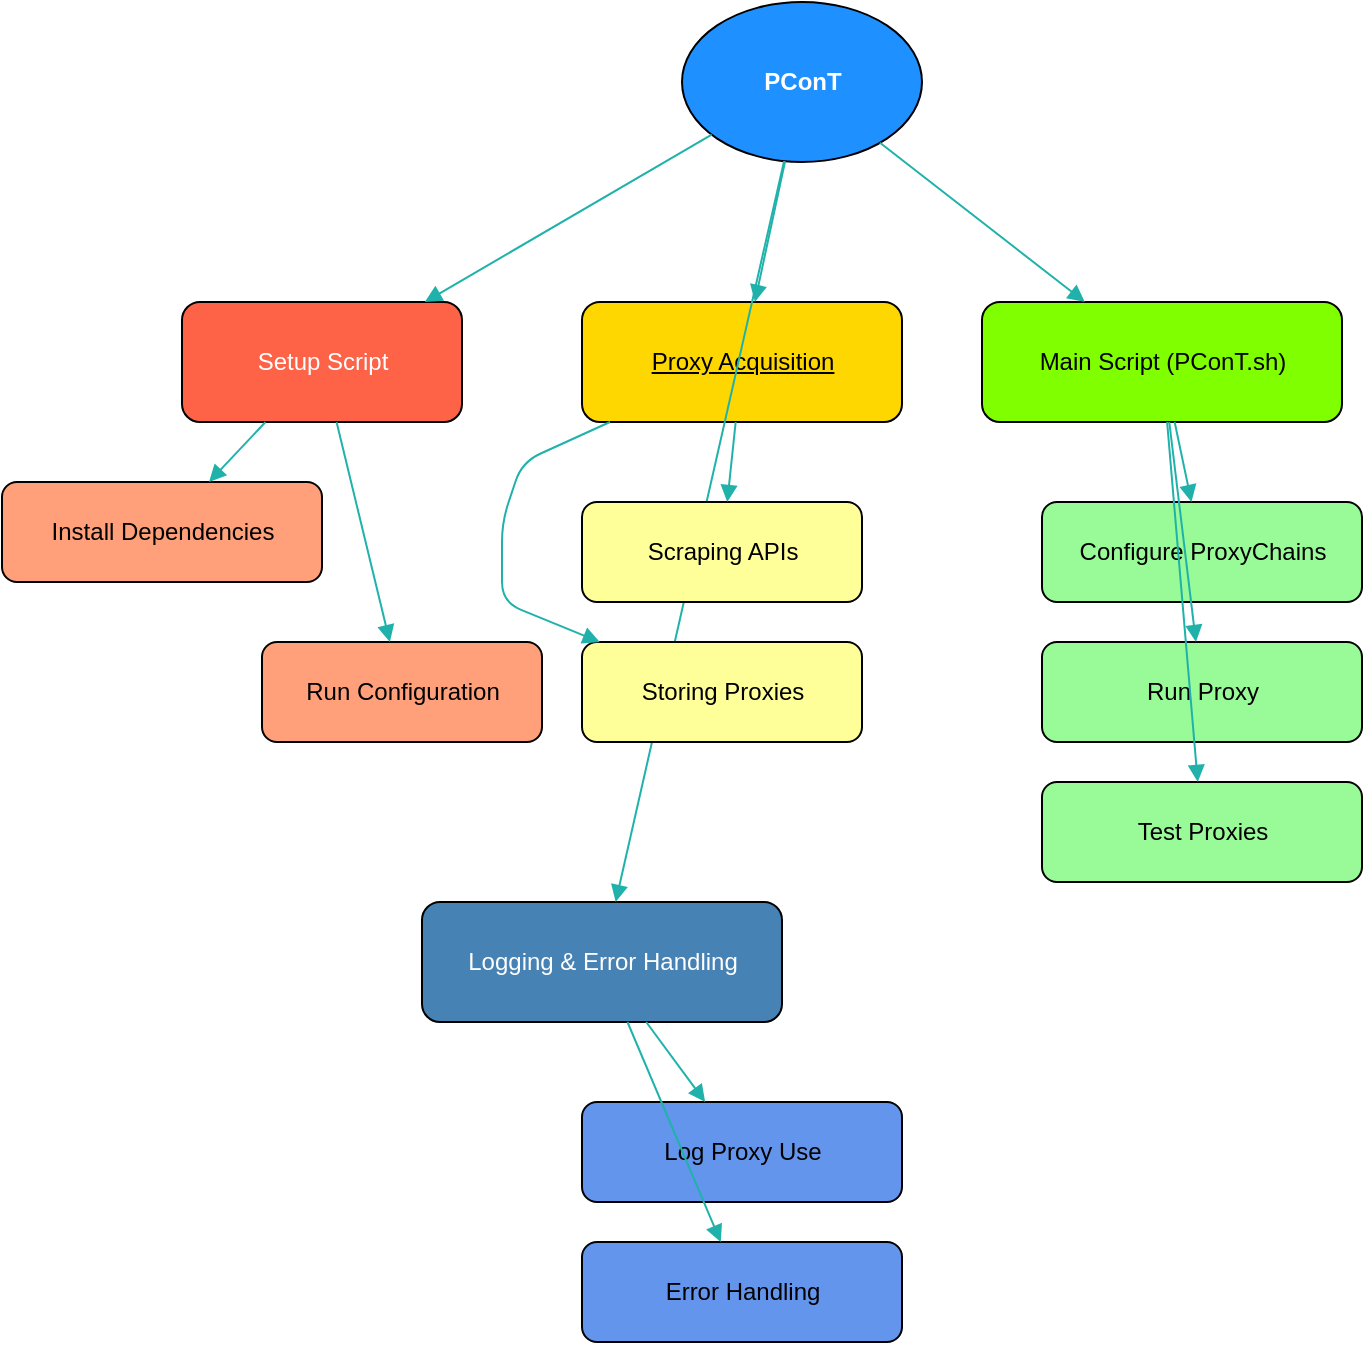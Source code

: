 <mxfile version="24.7.16">
  <diagram id="complexProjectDiagram" name="PConT Complex Project Outline">
    <mxGraphModel dx="1434" dy="763" grid="1" gridSize="10" guides="1" tooltips="1" connect="1" arrows="1" fold="1" page="1" pageScale="1" pageWidth="850" pageHeight="1100" math="0" shadow="0">
      <root>
        <mxCell id="0" />
        <mxCell id="1" parent="0" />
        <mxCell id="2" value="PConT" style="ellipse;html=1;fillColor=#1E90FF;fontColor=#FFFFFF;fontStyle=1;" parent="1" vertex="1">
          <mxGeometry x="400" y="50" width="120" height="80" as="geometry" />
        </mxCell>
        <mxCell id="3" value="Setup Script" style="rounded=1;html=1;fillColor=#FF6347;fontColor=#FFFFFF;" parent="1" vertex="1">
          <mxGeometry x="150" y="200" width="140" height="60" as="geometry" />
        </mxCell>
        <mxCell id="4" value="Proxy Acquisition" style="rounded=1;html=1;fillColor=#FFD700;fontColor=#000000;fontStyle=4" parent="1" vertex="1">
          <mxGeometry x="350" y="200" width="160" height="60" as="geometry" />
        </mxCell>
        <mxCell id="5" value="Main Script (PConT.sh)" style="rounded=1;html=1;fillColor=#7FFF00;fontColor=#000000;" parent="1" vertex="1">
          <mxGeometry x="550" y="200" width="180" height="60" as="geometry" />
        </mxCell>
        <mxCell id="6" value="Logging &amp; Error Handling" style="rounded=1;html=1;fillColor=#4682B4;fontColor=#FFFFFF;" parent="1" vertex="1">
          <mxGeometry x="270" y="500" width="180" height="60" as="geometry" />
        </mxCell>
        <mxCell id="7" style="endArrow=block;strokeColor=#20B2AA;" parent="1" source="2" target="3" edge="1">
          <mxGeometry relative="1" as="geometry" />
        </mxCell>
        <mxCell id="8" style="endArrow=block;strokeColor=#20B2AA;" parent="1" source="2" target="4" edge="1">
          <mxGeometry relative="1" as="geometry" />
        </mxCell>
        <mxCell id="9" style="endArrow=block;strokeColor=#20B2AA;" parent="1" source="2" target="5" edge="1">
          <mxGeometry relative="1" as="geometry" />
        </mxCell>
        <mxCell id="10" style="endArrow=block;strokeColor=#20B2AA;" parent="1" source="2" target="6" edge="1">
          <mxGeometry relative="1" as="geometry" />
        </mxCell>
        <mxCell id="11" value="Install Dependencies" style="rounded=1;html=1;fillColor=#FFA07A;fontColor=#000000;" parent="1" vertex="1">
          <mxGeometry x="60" y="290" width="160" height="50" as="geometry" />
        </mxCell>
        <mxCell id="12" value="Run Configuration" style="rounded=1;html=1;fillColor=#FFA07A;fontColor=#000000;" parent="1" vertex="1">
          <mxGeometry x="190" y="370" width="140" height="50" as="geometry" />
        </mxCell>
        <mxCell id="13" style="endArrow=block;strokeColor=#20B2AA;" parent="1" source="3" target="11" edge="1">
          <mxGeometry relative="1" as="geometry" />
        </mxCell>
        <mxCell id="14" style="endArrow=block;strokeColor=#20B2AA;" parent="1" source="3" target="12" edge="1">
          <mxGeometry relative="1" as="geometry" />
        </mxCell>
        <mxCell id="15" value="Scraping APIs" style="rounded=1;html=1;fillColor=#FFFF99;fontColor=#000000;" parent="1" vertex="1">
          <mxGeometry x="350" y="300" width="140" height="50" as="geometry" />
        </mxCell>
        <mxCell id="16" value="Storing Proxies" style="rounded=1;html=1;fillColor=#FFFF99;fontColor=#000000;" parent="1" vertex="1">
          <mxGeometry x="350" y="370" width="140" height="50" as="geometry" />
        </mxCell>
        <mxCell id="17" style="endArrow=block;strokeColor=#20B2AA;" parent="1" source="4" target="15" edge="1">
          <mxGeometry relative="1" as="geometry" />
        </mxCell>
        <mxCell id="18" style="endArrow=block;strokeColor=#20B2AA;" parent="1" source="4" target="16" edge="1">
          <mxGeometry relative="1" as="geometry">
            <Array as="points">
              <mxPoint x="320" y="280" />
              <mxPoint x="310" y="310" />
              <mxPoint x="310" y="350" />
            </Array>
          </mxGeometry>
        </mxCell>
        <mxCell id="19" value="Configure ProxyChains" style="rounded=1;html=1;fillColor=#98FB98;fontColor=#000000;" parent="1" vertex="1">
          <mxGeometry x="580" y="300" width="160" height="50" as="geometry" />
        </mxCell>
        <mxCell id="20" value="Run Proxy" style="rounded=1;html=1;fillColor=#98FB98;fontColor=#000000;" parent="1" vertex="1">
          <mxGeometry x="580" y="370" width="160" height="50" as="geometry" />
        </mxCell>
        <mxCell id="21" value="Test Proxies" style="rounded=1;html=1;fillColor=#98FB98;fontColor=#000000;" parent="1" vertex="1">
          <mxGeometry x="580" y="440" width="160" height="50" as="geometry" />
        </mxCell>
        <mxCell id="22" style="endArrow=block;strokeColor=#20B2AA;" parent="1" source="5" target="19" edge="1">
          <mxGeometry relative="1" as="geometry" />
        </mxCell>
        <mxCell id="23" style="endArrow=block;strokeColor=#20B2AA;" parent="1" source="5" target="20" edge="1">
          <mxGeometry relative="1" as="geometry" />
        </mxCell>
        <mxCell id="24" style="endArrow=block;strokeColor=#20B2AA;" parent="1" source="5" target="21" edge="1">
          <mxGeometry relative="1" as="geometry" />
        </mxCell>
        <mxCell id="25" value="Log Proxy Use" style="rounded=1;html=1;fillColor=#6495ED;fontColor=#000000;" parent="1" vertex="1">
          <mxGeometry x="350" y="600" width="160" height="50" as="geometry" />
        </mxCell>
        <mxCell id="26" value="Error Handling" style="rounded=1;html=1;fillColor=#6495ED;fontColor=#000000;" parent="1" vertex="1">
          <mxGeometry x="350" y="670" width="160" height="50" as="geometry" />
        </mxCell>
        <mxCell id="27" style="endArrow=block;strokeColor=#20B2AA;" parent="1" source="6" target="25" edge="1">
          <mxGeometry relative="1" as="geometry" />
        </mxCell>
        <mxCell id="28" style="endArrow=block;strokeColor=#20B2AA;" parent="1" source="6" target="26" edge="1">
          <mxGeometry relative="1" as="geometry" />
        </mxCell>
      </root>
    </mxGraphModel>
  </diagram>
</mxfile>
